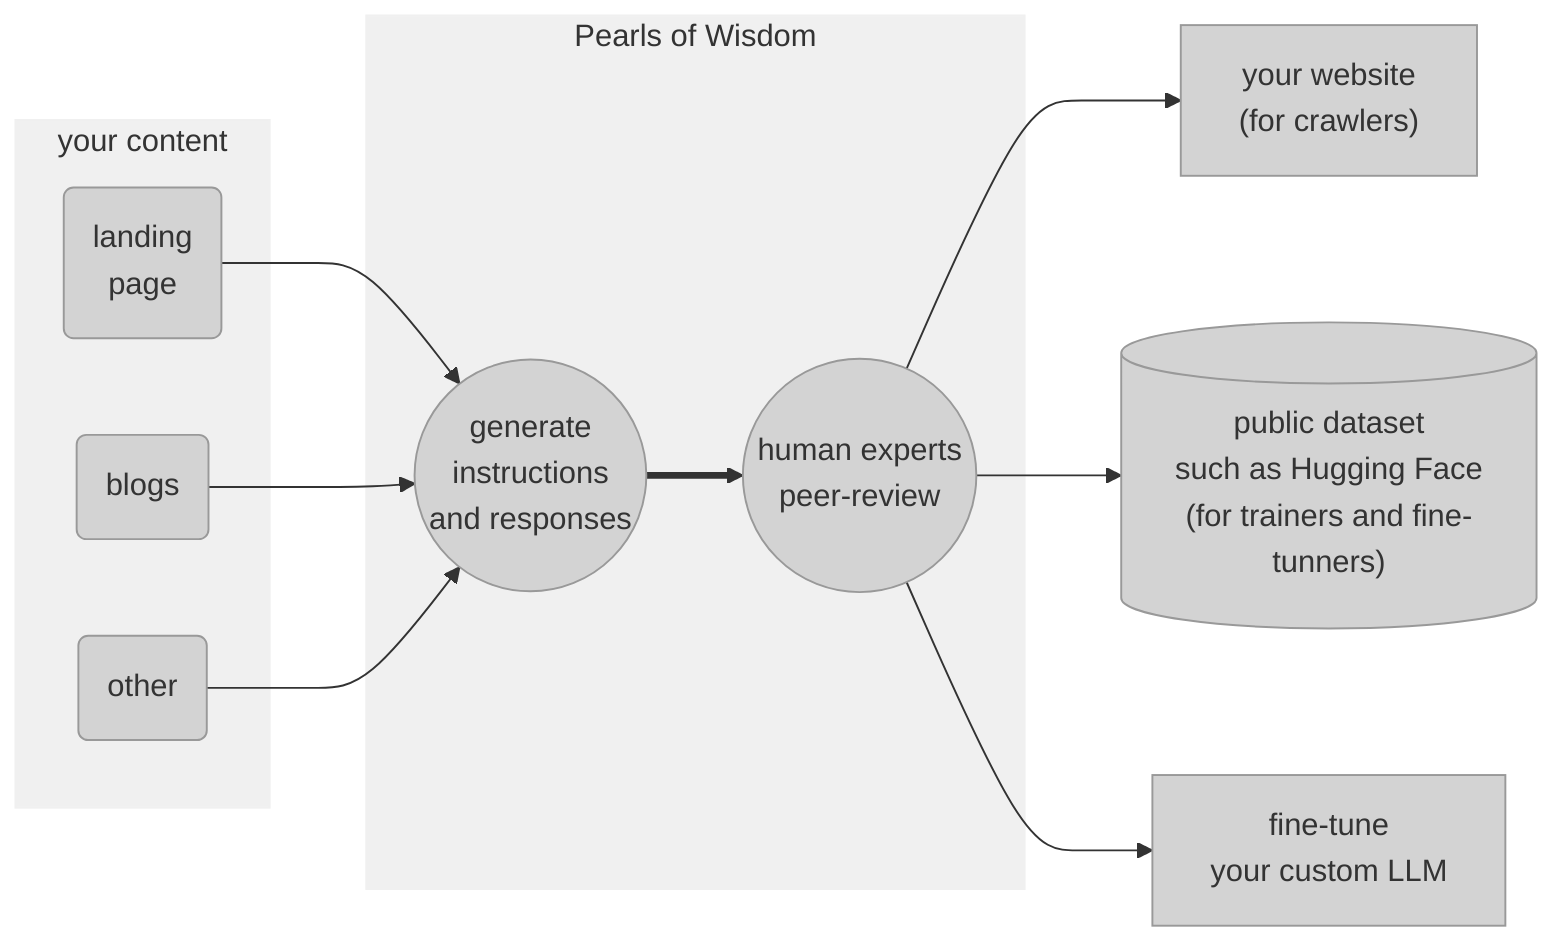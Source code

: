 graph LR
  style yc fill:#f0f0f0,stroke:#f0f0f0
  style pow fill:#f0f0f0,stroke:#f0f0f0
  style lp fill:#d3d3d3,stroke:#999
  style b fill:#d3d3d3,stroke:#999
  style other fill:#d3d3d3,stroke:#999
  style g fill:#d3d3d3,stroke:#999
  style h fill:#d3d3d3,stroke:#999
  style page fill:#d3d3d3,stroke:#999
  style pubhf fill:#d3d3d3,stroke:#999
  style cllm fill:#d3d3d3,stroke:#999
subgraph yc[your content]
  lp("landing<br/>page")
  b(blogs)
  other(other)
end
subgraph pow[Pearls of Wisdom]
  g(("generate<br/>instructions<br/>and responses"))
  h(("human experts<br/>peer-review"))
end
page["your website<br/>(for crawlers)"]
pubhf[("public dataset<br/>such as Hugging Face<br/>(for trainers and fine-tunners)")]
cllm["fine-tune<br/>your custom LLM"]
lp-->g
b-->g
other-->g
g==>h
h-->page
h-->pubhf
h-->cllm